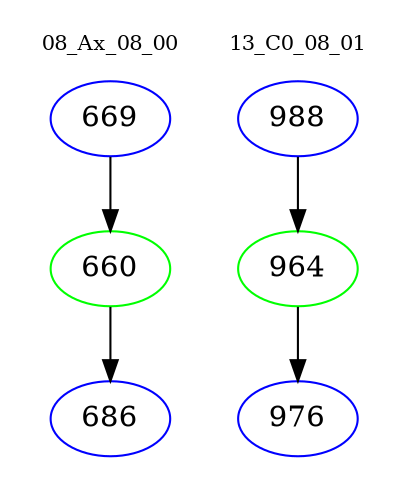 digraph{
subgraph cluster_0 {
color = white
label = "08_Ax_08_00";
fontsize=10;
T0_669 [label="669", color="blue"]
T0_669 -> T0_660 [color="black"]
T0_660 [label="660", color="green"]
T0_660 -> T0_686 [color="black"]
T0_686 [label="686", color="blue"]
}
subgraph cluster_1 {
color = white
label = "13_C0_08_01";
fontsize=10;
T1_988 [label="988", color="blue"]
T1_988 -> T1_964 [color="black"]
T1_964 [label="964", color="green"]
T1_964 -> T1_976 [color="black"]
T1_976 [label="976", color="blue"]
}
}
